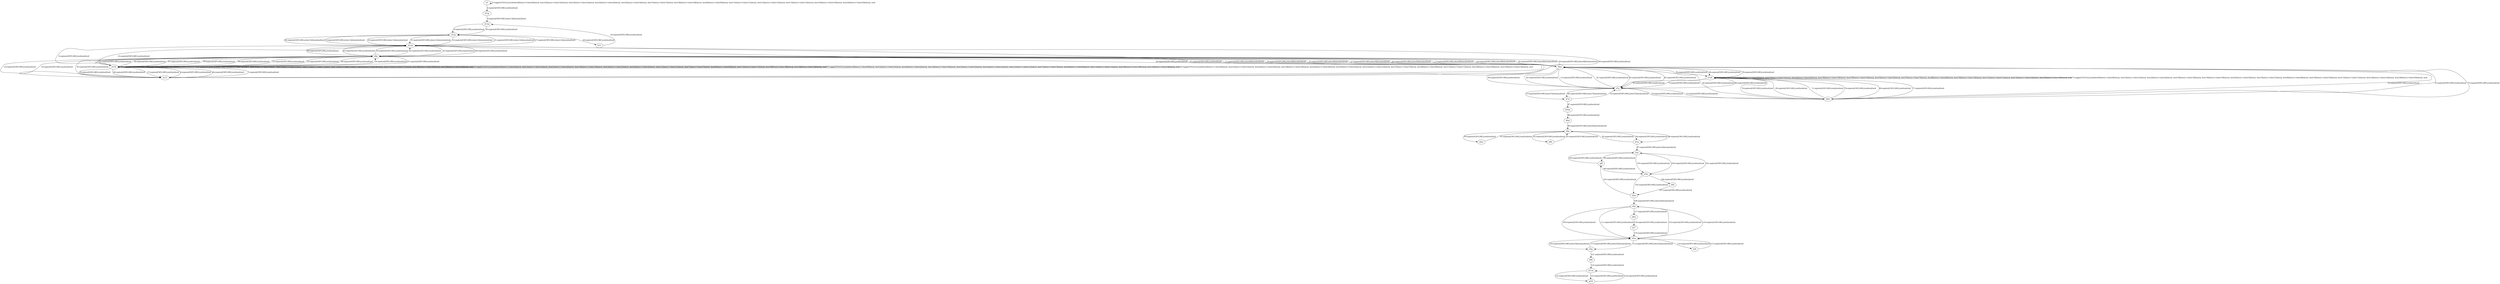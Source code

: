 # Total number of goals covered by this test: 1
# gf10 --> d11m

digraph g {
"b3" -> "b3" [label = "1-toggle[TOGGLE];/null/door0[false]:=!(door0[false]); door32[false]:=!(door32[false]); door1[false]:=!(door1[false]); door2[false]:=!(door2[false]); door5[false]:=!(door5[false]); door7[false]:=!(door7[false]); door39[false]:=!(door39[false]); door9[false]:=!(door9[false]); door11[false]:=!(door11[false]); door12[false]:=!(door12[false]); door13[false]:=!(door13[false]); door19[false]:=!(door19[false]); door20[false]:=!(door20[false]); /null"];
"b3" -> "d13p" [label = "2-explore[EXPLORE];/null/null/null"];
"d13p" -> "d13m" [label = "3-explore[EXPLORE];/door13[false]/null/null"];
"d13m" -> "d12p" [label = "4-explore[EXPLORE];/null/null/null"];
"d12p" -> "d12m" [label = "5-explore[EXPLORE];/door12[false]/null/null"];
"d12m" -> "b124" [label = "6-explore[EXPLORE];/null/null/null"];
"b124" -> "b123" [label = "7-explore[EXPLORE];/null/null/null"];
"b123" -> "b124" [label = "8-explore[EXPLORE];/null/null/null"];
"b124" -> "b123" [label = "9-explore[EXPLORE];/null/null/null"];
"b123" -> "d9p" [label = "10-explore[EXPLORE];/null/null/null"];
"d9p" -> "d9m" [label = "11-explore[EXPLORE];/door9[false]/null/null"];
"d9m" -> "d7p" [label = "12-explore[EXPLORE];/null/null/null"];
"d7p" -> "d7m" [label = "13-explore[EXPLORE];/door7[false]/null/null"];
"d7m" -> "d7p" [label = "14-explore[EXPLORE];/door7[false]/null/null"];
"d7p" -> "d8m" [label = "15-explore[EXPLORE];/null/null/null"];
"d8m" -> "d9m" [label = "16-explore[EXPLORE];/null/null/null"];
"d9m" -> "d9p" [label = "17-explore[EXPLORE];/door9[false]/null/null"];
"d9p" -> "d9m" [label = "18-explore[EXPLORE];/door9[false]/null/null"];
"d9m" -> "d9p" [label = "19-explore[EXPLORE];/door9[false]/null/null"];
"d9p" -> "d12m" [label = "20-explore[EXPLORE];/null/null/null"];
"d12m" -> "d12p" [label = "21-explore[EXPLORE];/door12[false]/null/null"];
"d12p" -> "d12m" [label = "22-explore[EXPLORE];/door12[false]/null/null"];
"d12m" -> "b124" [label = "23-explore[EXPLORE];/null/null/null"];
"b124" -> "d9p" [label = "24-explore[EXPLORE];/null/null/null"];
"d9p" -> "b123" [label = "25-explore[EXPLORE];/null/null/null"];
"b123" -> "d12m" [label = "26-explore[EXPLORE];/null/null/null"];
"d12m" -> "d12p" [label = "27-explore[EXPLORE];/door12[false]/null/null"];
"d12p" -> "b15" [label = "28-explore[EXPLORE];/null/null/null"];
"b15" -> "d13m" [label = "29-explore[EXPLORE];/null/null/null"];
"d13m" -> "d12p" [label = "30-explore[EXPLORE];/null/null/null"];
"d12p" -> "d12m" [label = "31-explore[EXPLORE];/door12[false]/null/null"];
"d12m" -> "d9p" [label = "32-explore[EXPLORE];/null/null/null"];
"d9p" -> "d9m" [label = "33-explore[EXPLORE];/door9[false]/null/null"];
"d9m" -> "d8m" [label = "34-explore[EXPLORE];/null/null/null"];
"d8m" -> "d9m" [label = "35-explore[EXPLORE];/null/null/null"];
"d9m" -> "d9p" [label = "36-explore[EXPLORE];/door9[false]/null/null"];
"d9p" -> "d9m" [label = "37-explore[EXPLORE];/door9[false]/null/null"];
"d9m" -> "d9p" [label = "38-explore[EXPLORE];/door9[false]/null/null"];
"d9p" -> "b124" [label = "39-explore[EXPLORE];/null/null/null"];
"b124" -> "b123" [label = "40-explore[EXPLORE];/null/null/null"];
"b123" -> "d12m" [label = "41-explore[EXPLORE];/null/null/null"];
"d12m" -> "d12p" [label = "42-explore[EXPLORE];/door12[false]/null/null"];
"d12p" -> "d12m" [label = "43-explore[EXPLORE];/door12[false]/null/null"];
"d12m" -> "d9p" [label = "44-explore[EXPLORE];/null/null/null"];
"d9p" -> "b123" [label = "45-explore[EXPLORE];/null/null/null"];
"b123" -> "b124" [label = "46-explore[EXPLORE];/null/null/null"];
"b124" -> "d9p" [label = "47-explore[EXPLORE];/null/null/null"];
"d9p" -> "b124" [label = "48-explore[EXPLORE];/null/null/null"];
"b124" -> "b124" [label = "49-toggle[TOGGLE];/null/door0[false]:=!(door0[false]); door1[false]:=!(door1[false]); door2[false]:=!(door2[false]); door18[false]:=!(door18[false]); door3[false]:=!(door3[false]); door5[false]:=!(door5[false]); door21[false]:=!(door21[false]); door7[false]:=!(door7[false]); door9[false]:=!(door9[false]); door11[false]:=!(door11[false]); door28[false]:=!(door28[false]); door14[false]:=!(door14[false]); /null"];
"b124" -> "b124" [label = "50-toggle[TOGGLE];/null/door0[false]:=!(door0[false]); door1[false]:=!(door1[false]); door2[false]:=!(door2[false]); door18[false]:=!(door18[false]); door3[false]:=!(door3[false]); door5[false]:=!(door5[false]); door21[false]:=!(door21[false]); door7[false]:=!(door7[false]); door9[false]:=!(door9[false]); door11[false]:=!(door11[false]); door28[false]:=!(door28[false]); door14[false]:=!(door14[false]); /null"];
"b124" -> "d9p" [label = "51-explore[EXPLORE];/null/null/null"];
"d9p" -> "b124" [label = "52-explore[EXPLORE];/null/null/null"];
"b124" -> "b124" [label = "53-toggle[TOGGLE];/null/door0[false]:=!(door0[false]); door1[false]:=!(door1[false]); door2[false]:=!(door2[false]); door18[false]:=!(door18[false]); door3[false]:=!(door3[false]); door5[false]:=!(door5[false]); door21[false]:=!(door21[false]); door7[false]:=!(door7[false]); door9[false]:=!(door9[false]); door11[false]:=!(door11[false]); door28[false]:=!(door28[false]); door14[false]:=!(door14[false]); /null"];
"b124" -> "d9p" [label = "54-explore[EXPLORE];/null/null/null"];
"d9p" -> "b124" [label = "55-explore[EXPLORE];/null/null/null"];
"b124" -> "b124" [label = "56-toggle[TOGGLE];/null/door0[false]:=!(door0[false]); door1[false]:=!(door1[false]); door2[false]:=!(door2[false]); door18[false]:=!(door18[false]); door3[false]:=!(door3[false]); door5[false]:=!(door5[false]); door21[false]:=!(door21[false]); door7[false]:=!(door7[false]); door9[false]:=!(door9[false]); door11[false]:=!(door11[false]); door28[false]:=!(door28[false]); door14[false]:=!(door14[false]); /null"];
"b124" -> "b123" [label = "57-explore[EXPLORE];/null/null/null"];
"b123" -> "d12m" [label = "58-explore[EXPLORE];/null/null/null"];
"d12m" -> "d9p" [label = "59-explore[EXPLORE];/null/null/null"];
"d9p" -> "b124" [label = "60-explore[EXPLORE];/null/null/null"];
"b124" -> "d9p" [label = "61-explore[EXPLORE];/null/null/null"];
"d9p" -> "d12m" [label = "62-explore[EXPLORE];/null/null/null"];
"d12m" -> "d9p" [label = "63-explore[EXPLORE];/null/null/null"];
"d9p" -> "d9m" [label = "64-explore[EXPLORE];/door9[false]/null/null"];
"d9m" -> "d7p" [label = "65-explore[EXPLORE];/null/null/null"];
"d7p" -> "b126" [label = "66-explore[EXPLORE];/null/null/null"];
"b126" -> "b126" [label = "67-toggle[TOGGLE];/null/door0[false]:=!(door0[false]); door1[false]:=!(door1[false]); door2[false]:=!(door2[false]); door18[false]:=!(door18[false]); door19[false]:=!(door19[false]); door5[false]:=!(door5[false]); door7[false]:=!(door7[false]); door8[false]:=!(door8[false]); door10[false]:=!(door10[false]); door11[false]:=!(door11[false]); door14[false]:=!(door14[false]); door30[false]:=!(door30[false]); /null"];
"b126" -> "d8m" [label = "68-explore[EXPLORE];/null/null/null"];
"d8m" -> "b126" [label = "69-explore[EXPLORE];/null/null/null"];
"b126" -> "d8m" [label = "70-explore[EXPLORE];/null/null/null"];
"d8m" -> "b126" [label = "71-explore[EXPLORE];/null/null/null"];
"b126" -> "b126" [label = "72-toggle[TOGGLE];/null/door0[false]:=!(door0[false]); door1[false]:=!(door1[false]); door2[false]:=!(door2[false]); door18[false]:=!(door18[false]); door19[false]:=!(door19[false]); door5[false]:=!(door5[false]); door7[false]:=!(door7[false]); door8[false]:=!(door8[false]); door10[false]:=!(door10[false]); door11[false]:=!(door11[false]); door14[false]:=!(door14[false]); door30[false]:=!(door30[false]); /null"];
"b126" -> "d7p" [label = "73-explore[EXPLORE];/null/null/null"];
"d7p" -> "d8m" [label = "74-explore[EXPLORE];/null/null/null"];
"d8m" -> "d9m" [label = "75-explore[EXPLORE];/null/null/null"];
"d9m" -> "b126" [label = "76-explore[EXPLORE];/null/null/null"];
"b126" -> "d8m" [label = "77-explore[EXPLORE];/null/null/null"];
"d8m" -> "b126" [label = "78-explore[EXPLORE];/null/null/null"];
"b126" -> "d9m" [label = "79-explore[EXPLORE];/null/null/null"];
"d9m" -> "d7p" [label = "80-explore[EXPLORE];/null/null/null"];
"d7p" -> "d9m" [label = "81-explore[EXPLORE];/null/null/null"];
"d9m" -> "d7p" [label = "82-explore[EXPLORE];/null/null/null"];
"d7p" -> "d9m" [label = "83-explore[EXPLORE];/null/null/null"];
"d9m" -> "b126" [label = "84-explore[EXPLORE];/null/null/null"];
"b126" -> "d7p" [label = "85-explore[EXPLORE];/null/null/null"];
"d7p" -> "d7m" [label = "86-explore[EXPLORE];/door7[false]/null/null"];
"d7m" -> "d16m" [label = "87-explore[EXPLORE];/null/null/null"];
"d16m" -> "d0m" [label = "88-explore[EXPLORE];/null/null/null"];
"d0m" -> "d0p" [label = "89-explore[EXPLORE];/door0[false]/null/null"];
"d0p" -> "d4m" [label = "90-explore[EXPLORE];/null/null/null"];
"d4m" -> "d0p" [label = "91-explore[EXPLORE];/null/null/null"];
"d0p" -> "b66" [label = "92-explore[EXPLORE];/null/null/null"];
"b66" -> "d0p" [label = "93-explore[EXPLORE];/null/null/null"];
"d0p" -> "d1m" [label = "94-explore[EXPLORE];/null/null/null"];
"d1m" -> "d0p" [label = "95-explore[EXPLORE];/null/null/null"];
"d0p" -> "d1m" [label = "96-explore[EXPLORE];/null/null/null"];
"d1m" -> "d1p" [label = "97-explore[EXPLORE];/door1[false]/null/null"];
"d1p" -> "gf8" [label = "98-explore[EXPLORE];/null/null/null"];
"gf8" -> "d3m" [label = "99-explore[EXPLORE];/null/null/null"];
"d3m" -> "d1p" [label = "100-explore[EXPLORE];/null/null/null"];
"d1p" -> "d3m" [label = "101-explore[EXPLORE];/null/null/null"];
"d3m" -> "d2m" [label = "102-explore[EXPLORE];/null/null/null"];
"d2m" -> "gf8" [label = "103-explore[EXPLORE];/null/null/null"];
"gf8" -> "d1p" [label = "104-explore[EXPLORE];/null/null/null"];
"d1p" -> "d3m" [label = "105-explore[EXPLORE];/null/null/null"];
"d3m" -> "b48" [label = "106-explore[EXPLORE];/null/null/null"];
"b48" -> "d2m" [label = "107-explore[EXPLORE];/null/null/null"];
"d2m" -> "d2p" [label = "108-explore[EXPLORE];/door2[false]/null/null"];
"d2p" -> "d5m" [label = "109-explore[EXPLORE];/null/null/null"];
"d5m" -> "d2p" [label = "110-explore[EXPLORE];/null/null/null"];
"d2p" -> "d5m" [label = "111-explore[EXPLORE];/null/null/null"];
"d5m" -> "d5p" [label = "112-explore[EXPLORE];/door5[false]/null/null"];
"d5p" -> "d5m" [label = "113-explore[EXPLORE];/door5[false]/null/null"];
"d5m" -> "b26" [label = "114-explore[EXPLORE];/null/null/null"];
"b26" -> "d5m" [label = "115-explore[EXPLORE];/null/null/null"];
"d5m" -> "d2p" [label = "116-explore[EXPLORE];/null/null/null"];
"d2p" -> "d6m" [label = "117-explore[EXPLORE];/null/null/null"];
"d6m" -> "b27" [label = "118-explore[EXPLORE];/null/null/null"];
"b27" -> "d5m" [label = "119-explore[EXPLORE];/null/null/null"];
"d5m" -> "d5p" [label = "120-explore[EXPLORE];/door5[false]/null/null"];
"d5p" -> "b68" [label = "121-explore[EXPLORE];/null/null/null"];
"b68" -> "d11m" [label = "122-explore[EXPLORE];/null/null/null"];
"d11m" -> "gf10" [label = "123-explore[EXPLORE];/null/null/null"];
"gf10" -> "d11m" [label = "124-explore[EXPLORE];/null/null/null"];
"d11m" -> "gf10" [label = "125-explore[EXPLORE];/null/null/null"];
}